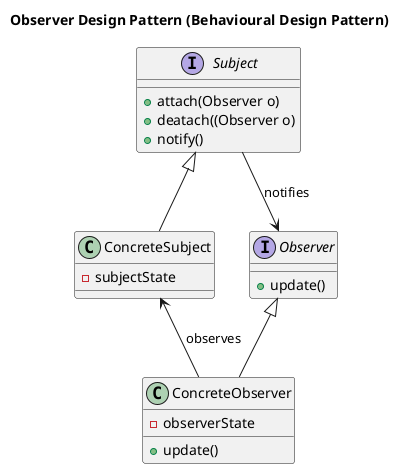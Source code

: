 @startuml
'https://plantuml.com/class-diagram
title Observer Design Pattern (Behavioural Design Pattern)

interface Subject{
+attach(Observer o)
+deatach((Observer o)
+notify()
}

class ConcreteSubject
{
-subjectState
}

Subject <|-- ConcreteSubject
Subject --> Observer: notifies
interface Observer
{
+update()
}
class ConcreteObserver
{
-observerState
+update()
}

Observer <|-- ConcreteObserver
ConcreteSubject <-- ConcreteObserver : observes
@enduml